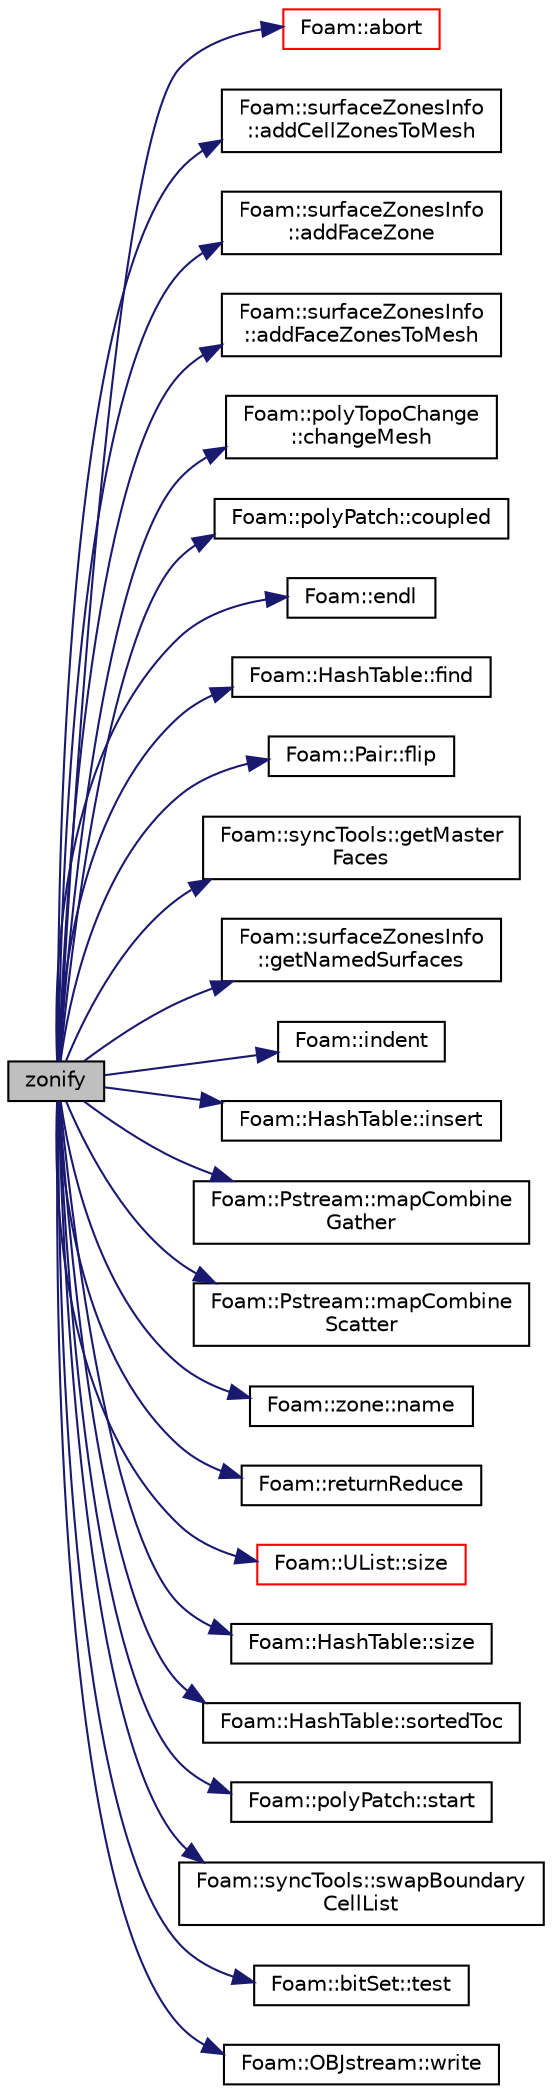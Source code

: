 digraph "zonify"
{
  bgcolor="transparent";
  edge [fontname="Helvetica",fontsize="10",labelfontname="Helvetica",labelfontsize="10"];
  node [fontname="Helvetica",fontsize="10",shape=record];
  rankdir="LR";
  Node1 [label="zonify",height=0.2,width=0.4,color="black", fillcolor="grey75", style="filled" fontcolor="black"];
  Node1 -> Node2 [color="midnightblue",fontsize="10",style="solid",fontname="Helvetica"];
  Node2 [label="Foam::abort",height=0.2,width=0.4,color="red",URL="$namespaceFoam.html#a447107a607d03e417307c203fa5fb44b"];
  Node1 -> Node3 [color="midnightblue",fontsize="10",style="solid",fontname="Helvetica"];
  Node3 [label="Foam::surfaceZonesInfo\l::addCellZonesToMesh",height=0.2,width=0.4,color="black",URL="$classFoam_1_1surfaceZonesInfo.html#aa53d4178cbd81300b311053db36e519d"];
  Node1 -> Node4 [color="midnightblue",fontsize="10",style="solid",fontname="Helvetica"];
  Node4 [label="Foam::surfaceZonesInfo\l::addFaceZone",height=0.2,width=0.4,color="black",URL="$classFoam_1_1surfaceZonesInfo.html#a4782a6d6cf4c0fd0df7f8bc407eb48d3"];
  Node1 -> Node5 [color="midnightblue",fontsize="10",style="solid",fontname="Helvetica"];
  Node5 [label="Foam::surfaceZonesInfo\l::addFaceZonesToMesh",height=0.2,width=0.4,color="black",URL="$classFoam_1_1surfaceZonesInfo.html#a6b6401890b961882e87246caf901f8a4"];
  Node1 -> Node6 [color="midnightblue",fontsize="10",style="solid",fontname="Helvetica"];
  Node6 [label="Foam::polyTopoChange\l::changeMesh",height=0.2,width=0.4,color="black",URL="$classFoam_1_1polyTopoChange.html#a1b105b13373ba9f1c7685f873b250cf2",tooltip="Inplace changes mesh without change of patches. "];
  Node1 -> Node7 [color="midnightblue",fontsize="10",style="solid",fontname="Helvetica"];
  Node7 [label="Foam::polyPatch::coupled",height=0.2,width=0.4,color="black",URL="$classFoam_1_1polyPatch.html#acffd678e538fc569f301aacdb4f019b7",tooltip="Return true if this patch is geometrically coupled (i.e. faces and. "];
  Node1 -> Node8 [color="midnightblue",fontsize="10",style="solid",fontname="Helvetica"];
  Node8 [label="Foam::endl",height=0.2,width=0.4,color="black",URL="$namespaceFoam.html#a2db8fe02a0d3909e9351bb4275b23ce4",tooltip="Add newline and flush stream. "];
  Node1 -> Node9 [color="midnightblue",fontsize="10",style="solid",fontname="Helvetica"];
  Node9 [label="Foam::HashTable::find",height=0.2,width=0.4,color="black",URL="$classFoam_1_1HashTable.html#ab7876d17742940ba8d1d2568507f76fe",tooltip="Find and return an iterator set at the hashed entry. "];
  Node1 -> Node10 [color="midnightblue",fontsize="10",style="solid",fontname="Helvetica"];
  Node10 [label="Foam::Pair::flip",height=0.2,width=0.4,color="black",URL="$classFoam_1_1Pair.html#a126cb0362ae2e7935520fb27343bad31",tooltip="Flip the Pair in-place. "];
  Node1 -> Node11 [color="midnightblue",fontsize="10",style="solid",fontname="Helvetica"];
  Node11 [label="Foam::syncTools::getMaster\lFaces",height=0.2,width=0.4,color="black",URL="$classFoam_1_1syncTools.html#a1501f504ab48c2a4825518bba5269ab9",tooltip="Get per face whether it is uncoupled or a master of a coupled set of faces. "];
  Node1 -> Node12 [color="midnightblue",fontsize="10",style="solid",fontname="Helvetica"];
  Node12 [label="Foam::surfaceZonesInfo\l::getNamedSurfaces",height=0.2,width=0.4,color="black",URL="$classFoam_1_1surfaceZonesInfo.html#a59d8871cd9c916017046af1f0a57c60f",tooltip="Get indices of named surfaces (surfaces with faceZoneName) "];
  Node1 -> Node13 [color="midnightblue",fontsize="10",style="solid",fontname="Helvetica"];
  Node13 [label="Foam::indent",height=0.2,width=0.4,color="black",URL="$namespaceFoam.html#ae297c57ea5b952a8bc9e4f30f7ea8701",tooltip="Indent stream. "];
  Node1 -> Node14 [color="midnightblue",fontsize="10",style="solid",fontname="Helvetica"];
  Node14 [label="Foam::HashTable::insert",height=0.2,width=0.4,color="black",URL="$classFoam_1_1HashTable.html#a7bd6fa0d9d8d929187341de02d258e83",tooltip="Copy insert a new entry, not overwriting existing entries. "];
  Node1 -> Node15 [color="midnightblue",fontsize="10",style="solid",fontname="Helvetica"];
  Node15 [label="Foam::Pstream::mapCombine\lGather",height=0.2,width=0.4,color="black",URL="$classFoam_1_1Pstream.html#ab0d015456e1aebecc6f0e06668de1437"];
  Node1 -> Node16 [color="midnightblue",fontsize="10",style="solid",fontname="Helvetica"];
  Node16 [label="Foam::Pstream::mapCombine\lScatter",height=0.2,width=0.4,color="black",URL="$classFoam_1_1Pstream.html#a8989a48f795cff7dd8f59d00c094e484",tooltip="Scatter data. Reverse of combineGather. "];
  Node1 -> Node17 [color="midnightblue",fontsize="10",style="solid",fontname="Helvetica"];
  Node17 [label="Foam::zone::name",height=0.2,width=0.4,color="black",URL="$classFoam_1_1zone.html#a75b72488d2e82151b025744974919d5d",tooltip="Return name. "];
  Node1 -> Node18 [color="midnightblue",fontsize="10",style="solid",fontname="Helvetica"];
  Node18 [label="Foam::returnReduce",height=0.2,width=0.4,color="black",URL="$namespaceFoam.html#a8d528a67d2a9c6fe4fb94bc86872624b"];
  Node1 -> Node19 [color="midnightblue",fontsize="10",style="solid",fontname="Helvetica"];
  Node19 [label="Foam::UList::size",height=0.2,width=0.4,color="red",URL="$classFoam_1_1UList.html#afee03bfededf699921815b2bf3c41e35",tooltip="Override size to be inconsistent with allocated storage. "];
  Node1 -> Node20 [color="midnightblue",fontsize="10",style="solid",fontname="Helvetica"];
  Node20 [label="Foam::HashTable::size",height=0.2,width=0.4,color="black",URL="$classFoam_1_1HashTable.html#a95603446b248fe1ecf5dc59bcc2eaff0",tooltip="The number of elements in table. "];
  Node1 -> Node21 [color="midnightblue",fontsize="10",style="solid",fontname="Helvetica"];
  Node21 [label="Foam::HashTable::sortedToc",height=0.2,width=0.4,color="black",URL="$classFoam_1_1HashTable.html#a239049ebafee5b14167ee937667d4692",tooltip="The table of contents (the keys) in sorted order. "];
  Node1 -> Node22 [color="midnightblue",fontsize="10",style="solid",fontname="Helvetica"];
  Node22 [label="Foam::polyPatch::start",height=0.2,width=0.4,color="black",URL="$classFoam_1_1polyPatch.html#a861f370e41af7d54d7ff91da65de6e6a",tooltip="Return start label of this patch in the polyMesh face list. "];
  Node1 -> Node23 [color="midnightblue",fontsize="10",style="solid",fontname="Helvetica"];
  Node23 [label="Foam::syncTools::swapBoundary\lCellList",height=0.2,width=0.4,color="black",URL="$classFoam_1_1syncTools.html#ac509eef6db47b0b87366229f2fb017f9",tooltip="Swap to obtain neighbour cell values for all boundary faces. "];
  Node1 -> Node24 [color="midnightblue",fontsize="10",style="solid",fontname="Helvetica"];
  Node24 [label="Foam::bitSet::test",height=0.2,width=0.4,color="black",URL="$classFoam_1_1bitSet.html#a3218a20f524e7d608e091aee8588dd46",tooltip="Test value at specified position, never auto-vivify entries. "];
  Node1 -> Node25 [color="midnightblue",fontsize="10",style="solid",fontname="Helvetica"];
  Node25 [label="Foam::OBJstream::write",height=0.2,width=0.4,color="black",URL="$classFoam_1_1OBJstream.html#a279c232bdbfc3fe0df964395b41a7826",tooltip="Write character. "];
}
